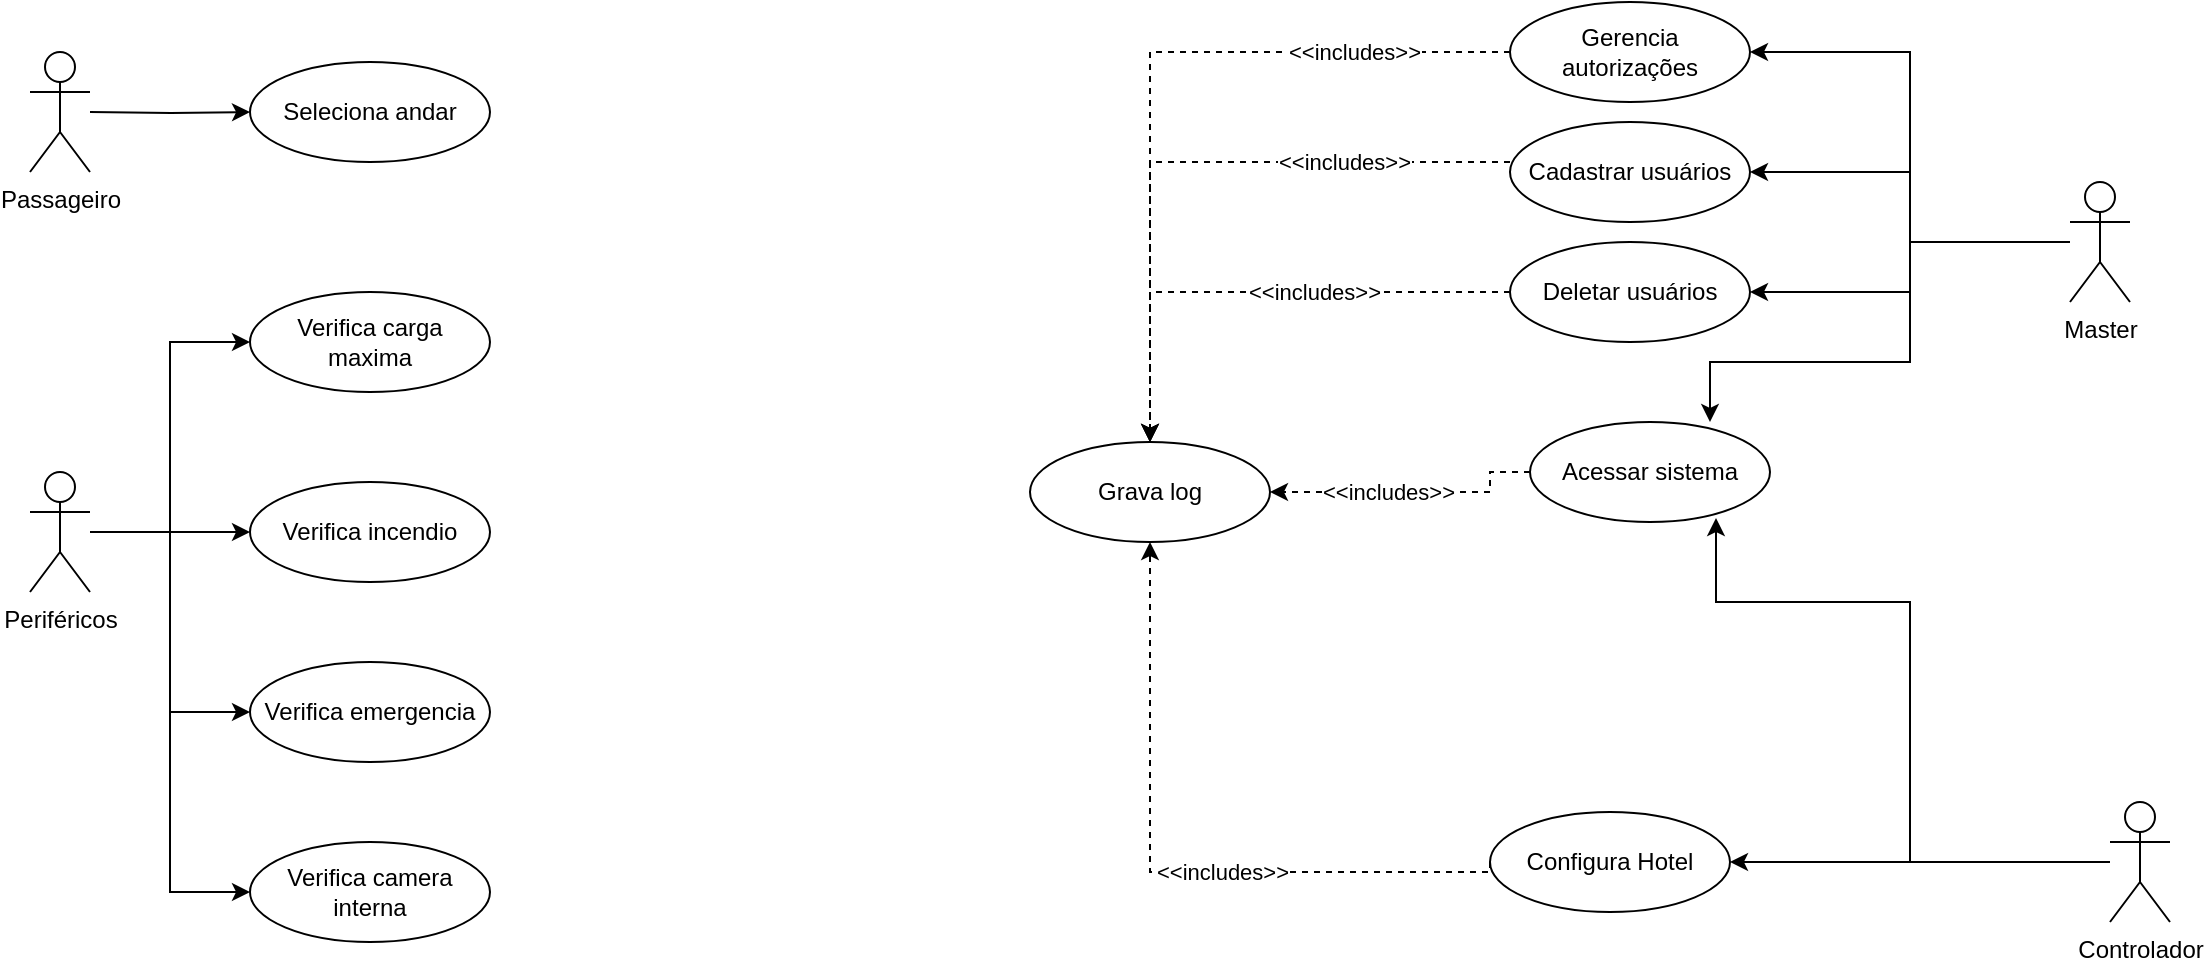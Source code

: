 <mxfile version="20.5.3" type="github">
  <diagram id="ZpApoomjjT1UuwrIiSDe" name="Page-1">
    <mxGraphModel dx="1422" dy="786" grid="1" gridSize="10" guides="1" tooltips="1" connect="1" arrows="1" fold="1" page="1" pageScale="1" pageWidth="827" pageHeight="1169" math="0" shadow="0">
      <root>
        <mxCell id="0" />
        <mxCell id="1" parent="0" />
        <mxCell id="3NFry7N0KiINuGVEOu8F-45" style="edgeStyle=orthogonalEdgeStyle;rounded=0;orthogonalLoop=1;jettySize=auto;html=1;entryX=0;entryY=0.5;entryDx=0;entryDy=0;" parent="1" target="3NFry7N0KiINuGVEOu8F-51" edge="1">
          <mxGeometry relative="1" as="geometry">
            <mxPoint x="150" y="95" as="targetPoint" />
            <mxPoint x="70" y="95" as="sourcePoint" />
          </mxGeometry>
        </mxCell>
        <mxCell id="3NFry7N0KiINuGVEOu8F-46" value="Passageiro" style="shape=umlActor;verticalLabelPosition=bottom;verticalAlign=top;html=1;outlineConnect=0;" parent="1" vertex="1">
          <mxGeometry x="40" y="65" width="30" height="60" as="geometry" />
        </mxCell>
        <mxCell id="3NFry7N0KiINuGVEOu8F-47" style="edgeStyle=orthogonalEdgeStyle;shape=connector;rounded=0;orthogonalLoop=1;jettySize=auto;html=1;entryX=1;entryY=0.5;entryDx=0;entryDy=0;labelBackgroundColor=default;strokeColor=default;fontFamily=Helvetica;fontSize=11;fontColor=default;endArrow=classic;" parent="1" source="3NFry7N0KiINuGVEOu8F-50" target="3NFry7N0KiINuGVEOu8F-52" edge="1">
          <mxGeometry relative="1" as="geometry" />
        </mxCell>
        <mxCell id="3NFry7N0KiINuGVEOu8F-48" style="edgeStyle=orthogonalEdgeStyle;shape=connector;rounded=0;orthogonalLoop=1;jettySize=auto;html=1;entryX=1;entryY=0.5;entryDx=0;entryDy=0;labelBackgroundColor=default;strokeColor=default;fontFamily=Helvetica;fontSize=11;fontColor=default;endArrow=classic;" parent="1" source="3NFry7N0KiINuGVEOu8F-50" target="3NFry7N0KiINuGVEOu8F-57" edge="1">
          <mxGeometry relative="1" as="geometry" />
        </mxCell>
        <mxCell id="3NFry7N0KiINuGVEOu8F-80" style="edgeStyle=orthogonalEdgeStyle;rounded=0;orthogonalLoop=1;jettySize=auto;html=1;entryX=1;entryY=0.5;entryDx=0;entryDy=0;" parent="1" source="3NFry7N0KiINuGVEOu8F-50" target="3NFry7N0KiINuGVEOu8F-78" edge="1">
          <mxGeometry relative="1" as="geometry" />
        </mxCell>
        <mxCell id="A-DYkajNM82MFQQdqRqF-1" style="edgeStyle=orthogonalEdgeStyle;rounded=0;orthogonalLoop=1;jettySize=auto;html=1;entryX=0.75;entryY=0;entryDx=0;entryDy=0;entryPerimeter=0;" edge="1" parent="1" source="3NFry7N0KiINuGVEOu8F-50" target="3NFry7N0KiINuGVEOu8F-75">
          <mxGeometry relative="1" as="geometry">
            <Array as="points">
              <mxPoint x="980" y="160" />
              <mxPoint x="980" y="220" />
              <mxPoint x="880" y="220" />
            </Array>
          </mxGeometry>
        </mxCell>
        <mxCell id="3NFry7N0KiINuGVEOu8F-50" value="Master" style="shape=umlActor;verticalLabelPosition=bottom;verticalAlign=top;html=1;outlineConnect=0;" parent="1" vertex="1">
          <mxGeometry x="1060" y="130" width="30" height="60" as="geometry" />
        </mxCell>
        <mxCell id="3NFry7N0KiINuGVEOu8F-51" value="Seleciona andar" style="ellipse;whiteSpace=wrap;html=1;" parent="1" vertex="1">
          <mxGeometry x="150" y="70" width="120" height="50" as="geometry" />
        </mxCell>
        <mxCell id="3NFry7N0KiINuGVEOu8F-52" value="Gerencia autorizações" style="ellipse;whiteSpace=wrap;html=1;" parent="1" vertex="1">
          <mxGeometry x="780" y="40" width="120" height="50" as="geometry" />
        </mxCell>
        <mxCell id="3NFry7N0KiINuGVEOu8F-53" value="Grava log" style="ellipse;whiteSpace=wrap;html=1;" parent="1" vertex="1">
          <mxGeometry x="540" y="260" width="120" height="50" as="geometry" />
        </mxCell>
        <mxCell id="3NFry7N0KiINuGVEOu8F-54" style="edgeStyle=orthogonalEdgeStyle;rounded=0;orthogonalLoop=1;jettySize=auto;html=1;entryX=1;entryY=0.5;entryDx=0;entryDy=0;" parent="1" source="3NFry7N0KiINuGVEOu8F-56" target="3NFry7N0KiINuGVEOu8F-67" edge="1">
          <mxGeometry relative="1" as="geometry" />
        </mxCell>
        <mxCell id="3NFry7N0KiINuGVEOu8F-55" style="edgeStyle=orthogonalEdgeStyle;rounded=0;orthogonalLoop=1;jettySize=auto;html=1;entryX=0.775;entryY=0.96;entryDx=0;entryDy=0;entryPerimeter=0;" parent="1" source="3NFry7N0KiINuGVEOu8F-56" target="3NFry7N0KiINuGVEOu8F-75" edge="1">
          <mxGeometry relative="1" as="geometry">
            <Array as="points">
              <mxPoint x="980" y="470" />
              <mxPoint x="980" y="340" />
              <mxPoint x="883" y="340" />
            </Array>
          </mxGeometry>
        </mxCell>
        <mxCell id="3NFry7N0KiINuGVEOu8F-56" value="Controlador" style="shape=umlActor;verticalLabelPosition=bottom;verticalAlign=top;html=1;outlineConnect=0;" parent="1" vertex="1">
          <mxGeometry x="1080" y="440" width="30" height="60" as="geometry" />
        </mxCell>
        <mxCell id="3NFry7N0KiINuGVEOu8F-57" value="Cadastrar usuários" style="ellipse;whiteSpace=wrap;html=1;" parent="1" vertex="1">
          <mxGeometry x="780" y="100" width="120" height="50" as="geometry" />
        </mxCell>
        <mxCell id="3NFry7N0KiINuGVEOu8F-60" value="&amp;lt;&amp;lt;includes&amp;gt;&amp;gt;" style="edgeStyle=orthogonalEdgeStyle;rounded=0;orthogonalLoop=1;jettySize=auto;html=1;dashed=1;exitX=0;exitY=0.5;exitDx=0;exitDy=0;entryX=0.5;entryY=0;entryDx=0;entryDy=0;" parent="1" source="3NFry7N0KiINuGVEOu8F-52" target="3NFry7N0KiINuGVEOu8F-53" edge="1">
          <mxGeometry x="-0.582" relative="1" as="geometry">
            <mxPoint x="829.5" y="-230" as="sourcePoint" />
            <mxPoint x="590" y="190" as="targetPoint" />
            <mxPoint as="offset" />
          </mxGeometry>
        </mxCell>
        <mxCell id="3NFry7N0KiINuGVEOu8F-61" value="&amp;lt;&amp;lt;includes&amp;gt;&amp;gt;" style="edgeStyle=orthogonalEdgeStyle;rounded=0;orthogonalLoop=1;jettySize=auto;html=1;dashed=1;exitX=0;exitY=0.4;exitDx=0;exitDy=0;entryX=0.5;entryY=0;entryDx=0;entryDy=0;exitPerimeter=0;" parent="1" source="3NFry7N0KiINuGVEOu8F-57" target="3NFry7N0KiINuGVEOu8F-53" edge="1">
          <mxGeometry x="-0.481" relative="1" as="geometry">
            <mxPoint x="760" y="-135" as="sourcePoint" />
            <mxPoint x="590" y="190" as="targetPoint" />
            <mxPoint as="offset" />
          </mxGeometry>
        </mxCell>
        <mxCell id="3NFry7N0KiINuGVEOu8F-62" style="edgeStyle=orthogonalEdgeStyle;rounded=0;orthogonalLoop=1;jettySize=auto;html=1;entryX=0;entryY=0.5;entryDx=0;entryDy=0;" parent="1" source="3NFry7N0KiINuGVEOu8F-66" target="3NFry7N0KiINuGVEOu8F-69" edge="1">
          <mxGeometry relative="1" as="geometry" />
        </mxCell>
        <mxCell id="3NFry7N0KiINuGVEOu8F-63" style="edgeStyle=orthogonalEdgeStyle;rounded=0;orthogonalLoop=1;jettySize=auto;html=1;entryX=0;entryY=0.5;entryDx=0;entryDy=0;" parent="1" source="3NFry7N0KiINuGVEOu8F-66" target="3NFry7N0KiINuGVEOu8F-70" edge="1">
          <mxGeometry relative="1" as="geometry">
            <Array as="points">
              <mxPoint x="110" y="305" />
              <mxPoint x="110" y="395" />
            </Array>
          </mxGeometry>
        </mxCell>
        <mxCell id="3NFry7N0KiINuGVEOu8F-64" style="edgeStyle=orthogonalEdgeStyle;rounded=0;orthogonalLoop=1;jettySize=auto;html=1;entryX=0;entryY=0.5;entryDx=0;entryDy=0;" parent="1" source="3NFry7N0KiINuGVEOu8F-66" target="3NFry7N0KiINuGVEOu8F-68" edge="1">
          <mxGeometry relative="1" as="geometry" />
        </mxCell>
        <mxCell id="3NFry7N0KiINuGVEOu8F-65" style="edgeStyle=orthogonalEdgeStyle;rounded=0;orthogonalLoop=1;jettySize=auto;html=1;entryX=0;entryY=0.5;entryDx=0;entryDy=0;" parent="1" source="3NFry7N0KiINuGVEOu8F-66" target="3NFry7N0KiINuGVEOu8F-77" edge="1">
          <mxGeometry relative="1" as="geometry" />
        </mxCell>
        <mxCell id="3NFry7N0KiINuGVEOu8F-66" value="Periféricos" style="shape=umlActor;verticalLabelPosition=bottom;verticalAlign=top;html=1;outlineConnect=0;" parent="1" vertex="1">
          <mxGeometry x="40" y="275" width="30" height="60" as="geometry" />
        </mxCell>
        <mxCell id="3NFry7N0KiINuGVEOu8F-67" value="Configura Hotel" style="ellipse;whiteSpace=wrap;html=1;" parent="1" vertex="1">
          <mxGeometry x="770" y="445" width="120" height="50" as="geometry" />
        </mxCell>
        <mxCell id="3NFry7N0KiINuGVEOu8F-68" value="Verifica carga maxima" style="ellipse;whiteSpace=wrap;html=1;" parent="1" vertex="1">
          <mxGeometry x="150" y="185" width="120" height="50" as="geometry" />
        </mxCell>
        <mxCell id="3NFry7N0KiINuGVEOu8F-69" value="Verifica incendio" style="ellipse;whiteSpace=wrap;html=1;" parent="1" vertex="1">
          <mxGeometry x="150" y="280" width="120" height="50" as="geometry" />
        </mxCell>
        <mxCell id="3NFry7N0KiINuGVEOu8F-70" value="Verifica emergencia" style="ellipse;whiteSpace=wrap;html=1;" parent="1" vertex="1">
          <mxGeometry x="150" y="370" width="120" height="50" as="geometry" />
        </mxCell>
        <mxCell id="3NFry7N0KiINuGVEOu8F-72" value="&amp;lt;&amp;lt;includes&amp;gt;&amp;gt;" style="edgeStyle=orthogonalEdgeStyle;rounded=0;orthogonalLoop=1;jettySize=auto;html=1;dashed=1;exitX=0;exitY=0.5;exitDx=0;exitDy=0;entryX=0.5;entryY=1;entryDx=0;entryDy=0;" parent="1" source="3NFry7N0KiINuGVEOu8F-67" target="3NFry7N0KiINuGVEOu8F-53" edge="1">
          <mxGeometry x="-0.187" relative="1" as="geometry">
            <mxPoint x="740" y="525" as="sourcePoint" />
            <mxPoint x="670" y="475" as="targetPoint" />
            <Array as="points">
              <mxPoint x="770" y="475" />
              <mxPoint x="600" y="475" />
            </Array>
            <mxPoint x="-1" as="offset" />
          </mxGeometry>
        </mxCell>
        <mxCell id="3NFry7N0KiINuGVEOu8F-75" value="Acessar sistema" style="ellipse;whiteSpace=wrap;html=1;" parent="1" vertex="1">
          <mxGeometry x="790" y="250" width="120" height="50" as="geometry" />
        </mxCell>
        <mxCell id="3NFry7N0KiINuGVEOu8F-76" value="&amp;lt;&amp;lt;includes&amp;gt;&amp;gt;" style="edgeStyle=orthogonalEdgeStyle;rounded=0;orthogonalLoop=1;jettySize=auto;html=1;dashed=1;exitX=0;exitY=0.5;exitDx=0;exitDy=0;entryX=1;entryY=0.5;entryDx=0;entryDy=0;" parent="1" source="3NFry7N0KiINuGVEOu8F-75" target="3NFry7N0KiINuGVEOu8F-53" edge="1">
          <mxGeometry x="0.154" relative="1" as="geometry">
            <mxPoint x="780" y="480" as="sourcePoint" />
            <mxPoint x="610" y="500" as="targetPoint" />
            <Array as="points">
              <mxPoint x="770" y="275" />
              <mxPoint x="770" y="285" />
            </Array>
            <mxPoint as="offset" />
          </mxGeometry>
        </mxCell>
        <mxCell id="3NFry7N0KiINuGVEOu8F-77" value="Verifica camera interna" style="ellipse;whiteSpace=wrap;html=1;" parent="1" vertex="1">
          <mxGeometry x="150" y="460" width="120" height="50" as="geometry" />
        </mxCell>
        <mxCell id="3NFry7N0KiINuGVEOu8F-78" value="Deletar usuários" style="ellipse;whiteSpace=wrap;html=1;" parent="1" vertex="1">
          <mxGeometry x="780" y="160" width="120" height="50" as="geometry" />
        </mxCell>
        <mxCell id="3NFry7N0KiINuGVEOu8F-79" value="&amp;lt;&amp;lt;includes&amp;gt;&amp;gt;" style="edgeStyle=orthogonalEdgeStyle;rounded=0;orthogonalLoop=1;jettySize=auto;html=1;dashed=1;exitX=0;exitY=0.5;exitDx=0;exitDy=0;entryX=0.5;entryY=0;entryDx=0;entryDy=0;" parent="1" source="3NFry7N0KiINuGVEOu8F-78" target="3NFry7N0KiINuGVEOu8F-53" edge="1">
          <mxGeometry x="-0.23" relative="1" as="geometry">
            <mxPoint x="770.0" y="180" as="sourcePoint" />
            <mxPoint x="590" y="190" as="targetPoint" />
            <mxPoint as="offset" />
          </mxGeometry>
        </mxCell>
      </root>
    </mxGraphModel>
  </diagram>
</mxfile>
